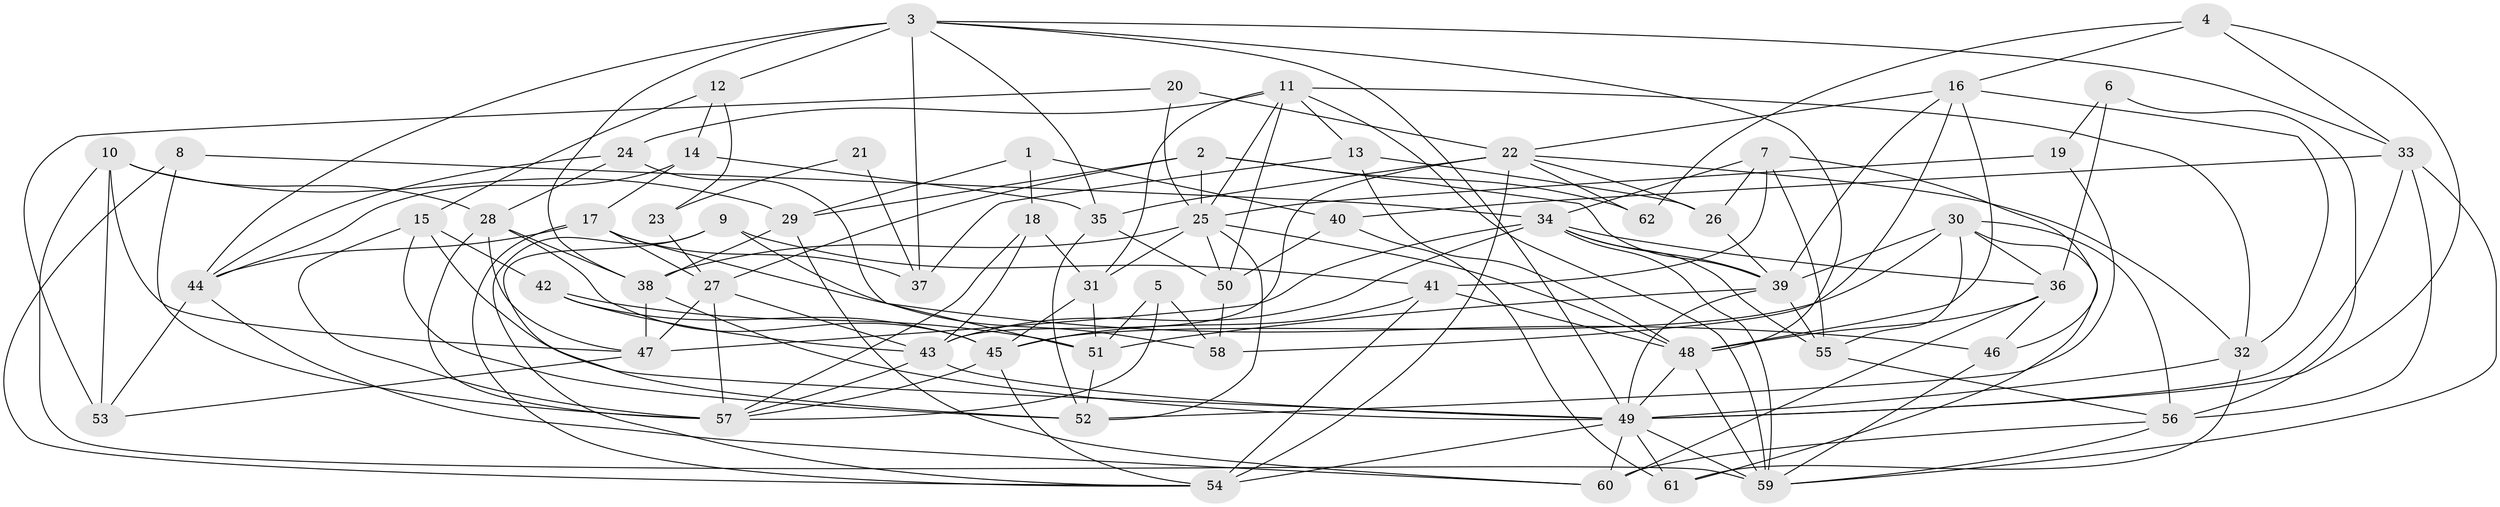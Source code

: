 // original degree distribution, {2: 0.12195121951219512, 6: 0.0975609756097561, 5: 0.18699186991869918, 4: 0.34146341463414637, 3: 0.22764227642276422, 7: 0.008130081300813009, 8: 0.016260162601626018}
// Generated by graph-tools (version 1.1) at 2025/02/03/09/25 03:02:09]
// undirected, 62 vertices, 165 edges
graph export_dot {
graph [start="1"]
  node [color=gray90,style=filled];
  1;
  2;
  3;
  4;
  5;
  6;
  7;
  8;
  9;
  10;
  11;
  12;
  13;
  14;
  15;
  16;
  17;
  18;
  19;
  20;
  21;
  22;
  23;
  24;
  25;
  26;
  27;
  28;
  29;
  30;
  31;
  32;
  33;
  34;
  35;
  36;
  37;
  38;
  39;
  40;
  41;
  42;
  43;
  44;
  45;
  46;
  47;
  48;
  49;
  50;
  51;
  52;
  53;
  54;
  55;
  56;
  57;
  58;
  59;
  60;
  61;
  62;
  1 -- 18 [weight=1.0];
  1 -- 29 [weight=1.0];
  1 -- 40 [weight=1.0];
  2 -- 25 [weight=1.0];
  2 -- 27 [weight=1.0];
  2 -- 29 [weight=1.0];
  2 -- 39 [weight=1.0];
  2 -- 62 [weight=1.0];
  3 -- 12 [weight=1.0];
  3 -- 33 [weight=1.0];
  3 -- 35 [weight=1.0];
  3 -- 37 [weight=1.0];
  3 -- 38 [weight=2.0];
  3 -- 44 [weight=1.0];
  3 -- 48 [weight=1.0];
  3 -- 49 [weight=1.0];
  4 -- 16 [weight=1.0];
  4 -- 33 [weight=1.0];
  4 -- 49 [weight=1.0];
  4 -- 62 [weight=1.0];
  5 -- 51 [weight=1.0];
  5 -- 57 [weight=2.0];
  5 -- 58 [weight=1.0];
  6 -- 19 [weight=1.0];
  6 -- 36 [weight=1.0];
  6 -- 56 [weight=1.0];
  7 -- 26 [weight=1.0];
  7 -- 34 [weight=1.0];
  7 -- 41 [weight=1.0];
  7 -- 46 [weight=1.0];
  7 -- 55 [weight=1.0];
  8 -- 34 [weight=1.0];
  8 -- 54 [weight=1.0];
  8 -- 57 [weight=1.0];
  9 -- 41 [weight=1.0];
  9 -- 52 [weight=1.0];
  9 -- 54 [weight=1.0];
  9 -- 58 [weight=1.0];
  10 -- 28 [weight=1.0];
  10 -- 29 [weight=1.0];
  10 -- 47 [weight=1.0];
  10 -- 53 [weight=1.0];
  10 -- 59 [weight=1.0];
  11 -- 13 [weight=1.0];
  11 -- 24 [weight=1.0];
  11 -- 25 [weight=1.0];
  11 -- 31 [weight=1.0];
  11 -- 32 [weight=1.0];
  11 -- 50 [weight=1.0];
  11 -- 59 [weight=1.0];
  12 -- 14 [weight=1.0];
  12 -- 15 [weight=1.0];
  12 -- 23 [weight=1.0];
  13 -- 26 [weight=1.0];
  13 -- 37 [weight=1.0];
  13 -- 48 [weight=1.0];
  14 -- 17 [weight=1.0];
  14 -- 35 [weight=1.0];
  14 -- 44 [weight=1.0];
  15 -- 42 [weight=1.0];
  15 -- 49 [weight=2.0];
  15 -- 52 [weight=1.0];
  15 -- 57 [weight=1.0];
  16 -- 22 [weight=1.0];
  16 -- 32 [weight=1.0];
  16 -- 39 [weight=1.0];
  16 -- 48 [weight=1.0];
  16 -- 58 [weight=1.0];
  17 -- 27 [weight=1.0];
  17 -- 37 [weight=1.0];
  17 -- 44 [weight=1.0];
  17 -- 46 [weight=1.0];
  17 -- 54 [weight=1.0];
  18 -- 31 [weight=2.0];
  18 -- 43 [weight=1.0];
  18 -- 57 [weight=1.0];
  19 -- 25 [weight=2.0];
  19 -- 52 [weight=1.0];
  20 -- 22 [weight=2.0];
  20 -- 25 [weight=1.0];
  20 -- 53 [weight=1.0];
  21 -- 23 [weight=1.0];
  21 -- 37 [weight=2.0];
  22 -- 26 [weight=1.0];
  22 -- 32 [weight=1.0];
  22 -- 35 [weight=2.0];
  22 -- 43 [weight=2.0];
  22 -- 54 [weight=2.0];
  22 -- 62 [weight=1.0];
  23 -- 27 [weight=1.0];
  24 -- 28 [weight=1.0];
  24 -- 44 [weight=1.0];
  24 -- 51 [weight=1.0];
  25 -- 31 [weight=1.0];
  25 -- 38 [weight=1.0];
  25 -- 48 [weight=1.0];
  25 -- 50 [weight=1.0];
  25 -- 52 [weight=1.0];
  26 -- 39 [weight=1.0];
  27 -- 43 [weight=1.0];
  27 -- 47 [weight=1.0];
  27 -- 57 [weight=1.0];
  28 -- 38 [weight=1.0];
  28 -- 45 [weight=1.0];
  28 -- 47 [weight=1.0];
  28 -- 57 [weight=1.0];
  29 -- 38 [weight=1.0];
  29 -- 60 [weight=1.0];
  30 -- 36 [weight=1.0];
  30 -- 39 [weight=1.0];
  30 -- 45 [weight=1.0];
  30 -- 55 [weight=1.0];
  30 -- 56 [weight=1.0];
  30 -- 61 [weight=1.0];
  31 -- 45 [weight=1.0];
  31 -- 51 [weight=1.0];
  32 -- 49 [weight=2.0];
  32 -- 61 [weight=1.0];
  33 -- 40 [weight=1.0];
  33 -- 49 [weight=1.0];
  33 -- 56 [weight=1.0];
  33 -- 59 [weight=1.0];
  34 -- 36 [weight=1.0];
  34 -- 39 [weight=1.0];
  34 -- 43 [weight=1.0];
  34 -- 47 [weight=2.0];
  34 -- 55 [weight=1.0];
  34 -- 59 [weight=1.0];
  35 -- 50 [weight=1.0];
  35 -- 52 [weight=1.0];
  36 -- 46 [weight=1.0];
  36 -- 48 [weight=1.0];
  36 -- 60 [weight=1.0];
  38 -- 47 [weight=1.0];
  38 -- 49 [weight=1.0];
  39 -- 49 [weight=1.0];
  39 -- 51 [weight=1.0];
  39 -- 55 [weight=1.0];
  40 -- 50 [weight=2.0];
  40 -- 61 [weight=1.0];
  41 -- 45 [weight=1.0];
  41 -- 48 [weight=1.0];
  41 -- 54 [weight=1.0];
  42 -- 43 [weight=2.0];
  42 -- 45 [weight=1.0];
  42 -- 51 [weight=1.0];
  43 -- 49 [weight=1.0];
  43 -- 57 [weight=1.0];
  44 -- 53 [weight=1.0];
  44 -- 60 [weight=1.0];
  45 -- 54 [weight=1.0];
  45 -- 57 [weight=1.0];
  46 -- 59 [weight=1.0];
  47 -- 53 [weight=1.0];
  48 -- 49 [weight=2.0];
  48 -- 59 [weight=1.0];
  49 -- 54 [weight=1.0];
  49 -- 59 [weight=1.0];
  49 -- 60 [weight=1.0];
  49 -- 61 [weight=2.0];
  50 -- 58 [weight=1.0];
  51 -- 52 [weight=1.0];
  55 -- 56 [weight=1.0];
  56 -- 59 [weight=1.0];
  56 -- 60 [weight=1.0];
}
